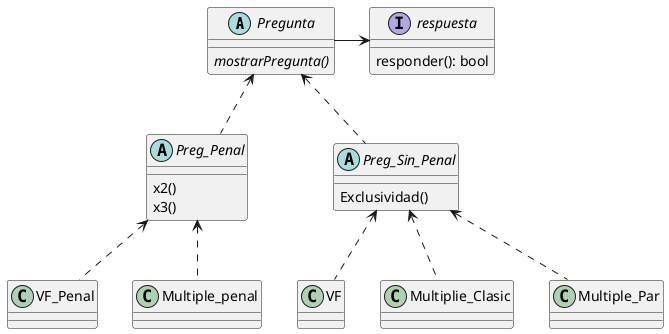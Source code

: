 
@startuml


abstract class Pregunta{
    {abstract}mostrarPregunta()
}

interface respuesta{
    responder(): bool
}

abstract Preg_Penal{
    x2()
    x3()
}

abstract Preg_Sin_Penal{
    Exclusividad()
}


' sin penalidad
class VF{
}

class Multiplie_Clasic{

}

class Multiple_Par{
    
}



' con penalidad
class VF_Penal{
}

class Multiple_penal{

}



Pregunta -> respuesta


Pregunta <.. Preg_Penal
Pregunta <.. Preg_Sin_Penal

' Preg_Penal
Preg_Penal <.. VF_Penal
Preg_Penal <.. Multiple_penal


' Pregun_Sin_Penal
Preg_Sin_Penal <.. VF
Preg_Sin_Penal <.. Multiplie_Clasic
Preg_Sin_Penal <.. Multiple_Par

@enduml
